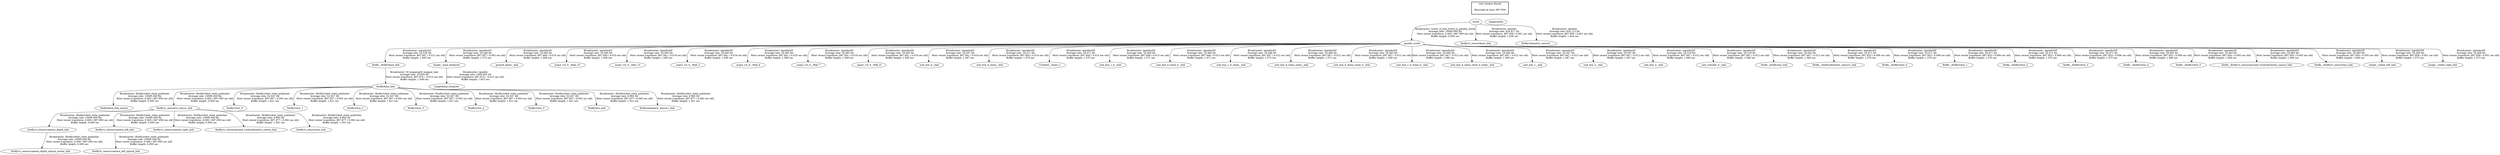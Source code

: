 digraph G {
"world" -> "gazebo_world"[label="Broadcaster: /static_tf_pub_world_to_gazebo_world\nAverage rate: 10000.000 Hz\nMost recent transform: 0.000 ( 897.959 sec old)\nBuffer length: 0.000 sec\n"];
"firefly/base_link" -> "firefly/base_link_inertia"[label="Broadcaster: /firefly/robot_state_publisher\nAverage rate: 10000.000 Hz\nMost recent transform: 0.000 ( 897.959 sec old)\nBuffer length: 0.000 sec\n"];
"firefly__firefly/base_link" -> "firefly/base_link"[label="Broadcaster: /tf_mapping/tf_mapper_mav\nAverage rate: 10.603 Hz\nMost recent transform: 897.974 ( -0.015 sec old)\nBuffer length: 1.509 sec\n"];
"firefly/vi_sensor/vi_sensor_link" -> "firefly/vi_sensor/camera_depth_link"[label="Broadcaster: /firefly/robot_state_publisher\nAverage rate: 10000.000 Hz\nMost recent transform: 0.000 ( 897.959 sec old)\nBuffer length: 0.000 sec\n"];
"firefly/base_link" -> "firefly/vi_sensor/vi_sensor_link"[label="Broadcaster: /firefly/robot_state_publisher\nAverage rate: 10000.000 Hz\nMost recent transform: 0.000 ( 897.959 sec old)\nBuffer length: 0.000 sec\n"];
"firefly/vi_sensor/camera_depth_link" -> "firefly/vi_sensor/camera_depth_optical_center_link"[label="Broadcaster: /firefly/robot_state_publisher\nAverage rate: 10000.000 Hz\nMost recent transform: 0.000 ( 897.959 sec old)\nBuffer length: 0.000 sec\n"];
"firefly/vi_sensor/vi_sensor_link" -> "firefly/vi_sensor/camera_left_link"[label="Broadcaster: /firefly/robot_state_publisher\nAverage rate: 10000.000 Hz\nMost recent transform: 0.000 ( 897.959 sec old)\nBuffer length: 0.000 sec\n"];
"firefly/vi_sensor/camera_left_link" -> "firefly/vi_sensor/camera_left_optical_link"[label="Broadcaster: /firefly/robot_state_publisher\nAverage rate: 10000.000 Hz\nMost recent transform: 0.000 ( 897.959 sec old)\nBuffer length: 0.000 sec\n"];
"firefly/vi_sensor/vi_sensor_link" -> "firefly/vi_sensor/camera_right_link"[label="Broadcaster: /firefly/robot_state_publisher\nAverage rate: 10000.000 Hz\nMost recent transform: 0.000 ( 897.959 sec old)\nBuffer length: 0.000 sec\n"];
"world" -> "firefly/vi_sensor/base_link"[label="Broadcaster: /gazebo\nAverage rate: 924.817 Hz\nMost recent transform: 897.958 ( 0.001 sec old)\nBuffer length: 1.636 sec\n"];
"target__base_footprint" -> "target/base_footprint"[label="Broadcaster: /gazebo\nAverage rate: 1000.605 Hz\nMost recent transform: 897.974 ( -0.015 sec old)\nBuffer length: 1.652 sec\n"];
"world" -> "firefly/odometry_sensor1"[label="Broadcaster: /gazebo\nAverage rate: 924.113 Hz\nMost recent transform: 897.958 ( 0.001 sec old)\nBuffer length: 1.634 sec\n"];
"firefly/base_link" -> "firefly/rotor_0"[label="Broadcaster: /firefly/robot_state_publisher\nAverage rate: 52.437 Hz\nMost recent transform: 897.957 ( 0.002 sec old)\nBuffer length: 1.621 sec\n"];
"firefly/base_link" -> "firefly/rotor_1"[label="Broadcaster: /firefly/robot_state_publisher\nAverage rate: 52.437 Hz\nMost recent transform: 897.957 ( 0.002 sec old)\nBuffer length: 1.621 sec\n"];
"firefly/base_link" -> "firefly/rotor_2"[label="Broadcaster: /firefly/robot_state_publisher\nAverage rate: 52.437 Hz\nMost recent transform: 897.957 ( 0.002 sec old)\nBuffer length: 1.621 sec\n"];
"firefly/base_link" -> "firefly/rotor_3"[label="Broadcaster: /firefly/robot_state_publisher\nAverage rate: 52.437 Hz\nMost recent transform: 897.957 ( 0.002 sec old)\nBuffer length: 1.621 sec\n"];
"firefly/base_link" -> "firefly/rotor_4"[label="Broadcaster: /firefly/robot_state_publisher\nAverage rate: 52.437 Hz\nMost recent transform: 897.957 ( 0.002 sec old)\nBuffer length: 1.621 sec\n"];
"firefly/base_link" -> "firefly/rotor_5"[label="Broadcaster: /firefly/robot_state_publisher\nAverage rate: 52.437 Hz\nMost recent transform: 897.957 ( 0.002 sec old)\nBuffer length: 1.621 sec\n"];
"gazebo_world" -> "firefly__firefly/base_link"[label="Broadcaster: /gazebo2tf\nAverage rate: 18.530 Hz\nMost recent transform: 897.947 ( 0.012 sec old)\nBuffer length: 1.565 sec\n"];
"gazebo_world" -> "target__base_footprint"[label="Broadcaster: /gazebo2tf\nAverage rate: 18.448 Hz\nMost recent transform: 897.957 ( 0.002 sec old)\nBuffer length: 1.572 sec\n"];
"gazebo_world" -> "ground_plane__link"[label="Broadcaster: /gazebo2tf\nAverage rate: 18.495 Hz\nMost recent transform: 897.940 ( 0.019 sec old)\nBuffer length: 1.568 sec\n"];
"gazebo_world" -> "map3_1st_0__Wall_10"[label="Broadcaster: /gazebo2tf\nAverage rate: 18.495 Hz\nMost recent transform: 897.940 ( 0.019 sec old)\nBuffer length: 1.568 sec\n"];
"gazebo_world" -> "map3_1st_0__Wall_13"[label="Broadcaster: /gazebo2tf\nAverage rate: 18.483 Hz\nMost recent transform: 897.941 ( 0.018 sec old)\nBuffer length: 1.569 sec\n"];
"gazebo_world" -> "map3_1st_0__Wall_3"[label="Broadcaster: /gazebo2tf\nAverage rate: 18.483 Hz\nMost recent transform: 897.941 ( 0.018 sec old)\nBuffer length: 1.569 sec\n"];
"gazebo_world" -> "map3_1st_0__Wall_6"[label="Broadcaster: /gazebo2tf\nAverage rate: 18.483 Hz\nMost recent transform: 897.941 ( 0.018 sec old)\nBuffer length: 1.569 sec\n"];
"gazebo_world" -> "map3_1st_0__Wall_7"[label="Broadcaster: /gazebo2tf\nAverage rate: 18.483 Hz\nMost recent transform: 897.941 ( 0.018 sec old)\nBuffer length: 1.569 sec\n"];
"gazebo_world" -> "map3_1st_0__Wall_8"[label="Broadcaster: /gazebo2tf\nAverage rate: 18.483 Hz\nMost recent transform: 897.941 ( 0.018 sec old)\nBuffer length: 1.569 sec\n"];
"gazebo_world" -> "unit_box_0__link"[label="Broadcaster: /gazebo2tf\nAverage rate: 18.507 Hz\nMost recent transform: 897.941 ( 0.018 sec old)\nBuffer length: 1.567 sec\n"];
"gazebo_world" -> "unit_box_0_clone__link"[label="Broadcaster: /gazebo2tf\nAverage rate: 18.471 Hz\nMost recent transform: 897.945 ( 0.014 sec old)\nBuffer length: 1.570 sec\n"];
"gazebo_world" -> "Untitled__Stairs_1"[label="Broadcaster: /gazebo2tf\nAverage rate: 18.471 Hz\nMost recent transform: 897.945 ( 0.014 sec old)\nBuffer length: 1.570 sec\n"];
"gazebo_world" -> "unit_box_1_0__link"[label="Broadcaster: /gazebo2tf\nAverage rate: 18.460 Hz\nMost recent transform: 897.946 ( 0.013 sec old)\nBuffer length: 1.571 sec\n"];
"gazebo_world" -> "unit_box_0_clone_0__link"[label="Broadcaster: /gazebo2tf\nAverage rate: 18.460 Hz\nMost recent transform: 897.946 ( 0.013 sec old)\nBuffer length: 1.571 sec\n"];
"firefly/base_link" -> "firefly/imu_link"[label="Broadcaster: /firefly/robot_state_publisher\nAverage rate: 9.993 Hz\nMost recent transform: 897.877 ( 0.082 sec old)\nBuffer length: 1.501 sec\n"];
"firefly/base_link" -> "firefly/odometry_sensor1_link"[label="Broadcaster: /firefly/robot_state_publisher\nAverage rate: 9.993 Hz\nMost recent transform: 897.877 ( 0.082 sec old)\nBuffer length: 1.501 sec\n"];
"firefly/vi_sensor/vi_sensor_link" -> "firefly/vi_sensor/ground_truth/odometry_sensor_link"[label="Broadcaster: /firefly/robot_state_publisher\nAverage rate: 9.993 Hz\nMost recent transform: 897.877 ( 0.082 sec old)\nBuffer length: 1.501 sec\n"];
"firefly/vi_sensor/vi_sensor_link" -> "firefly/vi_sensor/imu_link"[label="Broadcaster: /firefly/robot_state_publisher\nAverage rate: 9.993 Hz\nMost recent transform: 897.877 ( 0.082 sec old)\nBuffer length: 1.501 sec\n"];
"gazebo_world" -> "unit_box_1_0_clone__link"[label="Broadcaster: /gazebo2tf\nAverage rate: 18.448 Hz\nMost recent transform: 897.947 ( 0.012 sec old)\nBuffer length: 1.572 sec\n"];
"gazebo_world" -> "unit_box_0_clone_clone__link"[label="Broadcaster: /gazebo2tf\nAverage rate: 18.460 Hz\nMost recent transform: 897.947 ( 0.012 sec old)\nBuffer length: 1.571 sec\n"];
"gazebo_world" -> "unit_box_0_clone_clone_0__link"[label="Broadcaster: /gazebo2tf\nAverage rate: 18.483 Hz\nMost recent transform: 897.947 ( 0.012 sec old)\nBuffer length: 1.569 sec\n"];
"gazebo_world" -> "unit_box_1_0_clone_0__link"[label="Broadcaster: /gazebo2tf\nAverage rate: 18.483 Hz\nMost recent transform: 897.947 ( 0.012 sec old)\nBuffer length: 1.569 sec\n"];
"gazebo_world" -> "unit_box_0_clone_clone_0_clone__link"[label="Broadcaster: /gazebo2tf\nAverage rate: 18.483 Hz\nMost recent transform: 897.947 ( 0.012 sec old)\nBuffer length: 1.569 sec\n"];
"gazebo_world" -> "unit_box_1__link"[label="Broadcaster: /gazebo2tf\nAverage rate: 18.507 Hz\nMost recent transform: 897.947 ( 0.012 sec old)\nBuffer length: 1.567 sec\n"];
"gazebo_world" -> "unit_box_2__link"[label="Broadcaster: /gazebo2tf\nAverage rate: 18.507 Hz\nMost recent transform: 897.947 ( 0.012 sec old)\nBuffer length: 1.567 sec\n"];
"gazebo_world" -> "unit_box_3__link"[label="Broadcaster: /gazebo2tf\nAverage rate: 18.519 Hz\nMost recent transform: 897.947 ( 0.012 sec old)\nBuffer length: 1.566 sec\n"];
"gazebo_world" -> "unit_cylinder_0__link"[label="Broadcaster: /gazebo2tf\nAverage rate: 18.519 Hz\nMost recent transform: 897.947 ( 0.012 sec old)\nBuffer length: 1.566 sec\n"];
"gazebo_world" -> "firefly__firefly/imu_link"[label="Broadcaster: /gazebo2tf\nAverage rate: 18.542 Hz\nMost recent transform: 897.947 ( 0.012 sec old)\nBuffer length: 1.564 sec\n"];
"gazebo_world" -> "firefly__firefly/odometry_sensor1_link"[label="Broadcaster: /gazebo2tf\nAverage rate: 18.471 Hz\nMost recent transform: 897.953 ( 0.006 sec old)\nBuffer length: 1.570 sec\n"];
"gazebo_world" -> "firefly__firefly/rotor_0"[label="Broadcaster: /gazebo2tf\nAverage rate: 18.471 Hz\nMost recent transform: 897.953 ( 0.006 sec old)\nBuffer length: 1.570 sec\n"];
"gazebo_world" -> "firefly__firefly/rotor_1"[label="Broadcaster: /gazebo2tf\nAverage rate: 18.471 Hz\nMost recent transform: 897.953 ( 0.006 sec old)\nBuffer length: 1.570 sec\n"];
"gazebo_world" -> "firefly__firefly/rotor_2"[label="Broadcaster: /gazebo2tf\nAverage rate: 18.471 Hz\nMost recent transform: 897.953 ( 0.006 sec old)\nBuffer length: 1.570 sec\n"];
"gazebo_world" -> "firefly__firefly/rotor_3"[label="Broadcaster: /gazebo2tf\nAverage rate: 18.471 Hz\nMost recent transform: 897.953 ( 0.006 sec old)\nBuffer length: 1.570 sec\n"];
"gazebo_world" -> "firefly__firefly/rotor_4"[label="Broadcaster: /gazebo2tf\nAverage rate: 18.495 Hz\nMost recent transform: 897.953 ( 0.006 sec old)\nBuffer length: 1.568 sec\n"];
"gazebo_world" -> "firefly__firefly/rotor_5"[label="Broadcaster: /gazebo2tf\nAverage rate: 18.483 Hz\nMost recent transform: 897.954 ( 0.005 sec old)\nBuffer length: 1.569 sec\n"];
"gazebo_world" -> "firefly__firefly/vi_sensor/ground_truth/odometry_sensor_link"[label="Broadcaster: /gazebo2tf\nAverage rate: 18.483 Hz\nMost recent transform: 897.954 ( 0.005 sec old)\nBuffer length: 1.569 sec\n"];
"gazebo_world" -> "firefly__firefly/vi_sensor/imu_link"[label="Broadcaster: /gazebo2tf\nAverage rate: 18.483 Hz\nMost recent transform: 897.954 ( 0.005 sec old)\nBuffer length: 1.569 sec\n"];
"gazebo_world" -> "target__wheel_left_link"[label="Broadcaster: /gazebo2tf\nAverage rate: 18.436 Hz\nMost recent transform: 897.958 ( 0.001 sec old)\nBuffer length: 1.573 sec\n"];
"gazebo_world" -> "target__wheel_right_link"[label="Broadcaster: /gazebo2tf\nAverage rate: 18.436 Hz\nMost recent transform: 897.958 ( 0.001 sec old)\nBuffer length: 1.573 sec\n"];
edge [style=invis];
 subgraph cluster_legend { style=bold; color=black; label ="view_frames Result";
"Recorded at time: 897.959"[ shape=plaintext ] ;
 }->"world";
edge [style=invis];
 subgraph cluster_legend { style=bold; color=black; label ="view_frames Result";
"Recorded at time: 897.959"[ shape=plaintext ] ;
 }->"target/odom";
}